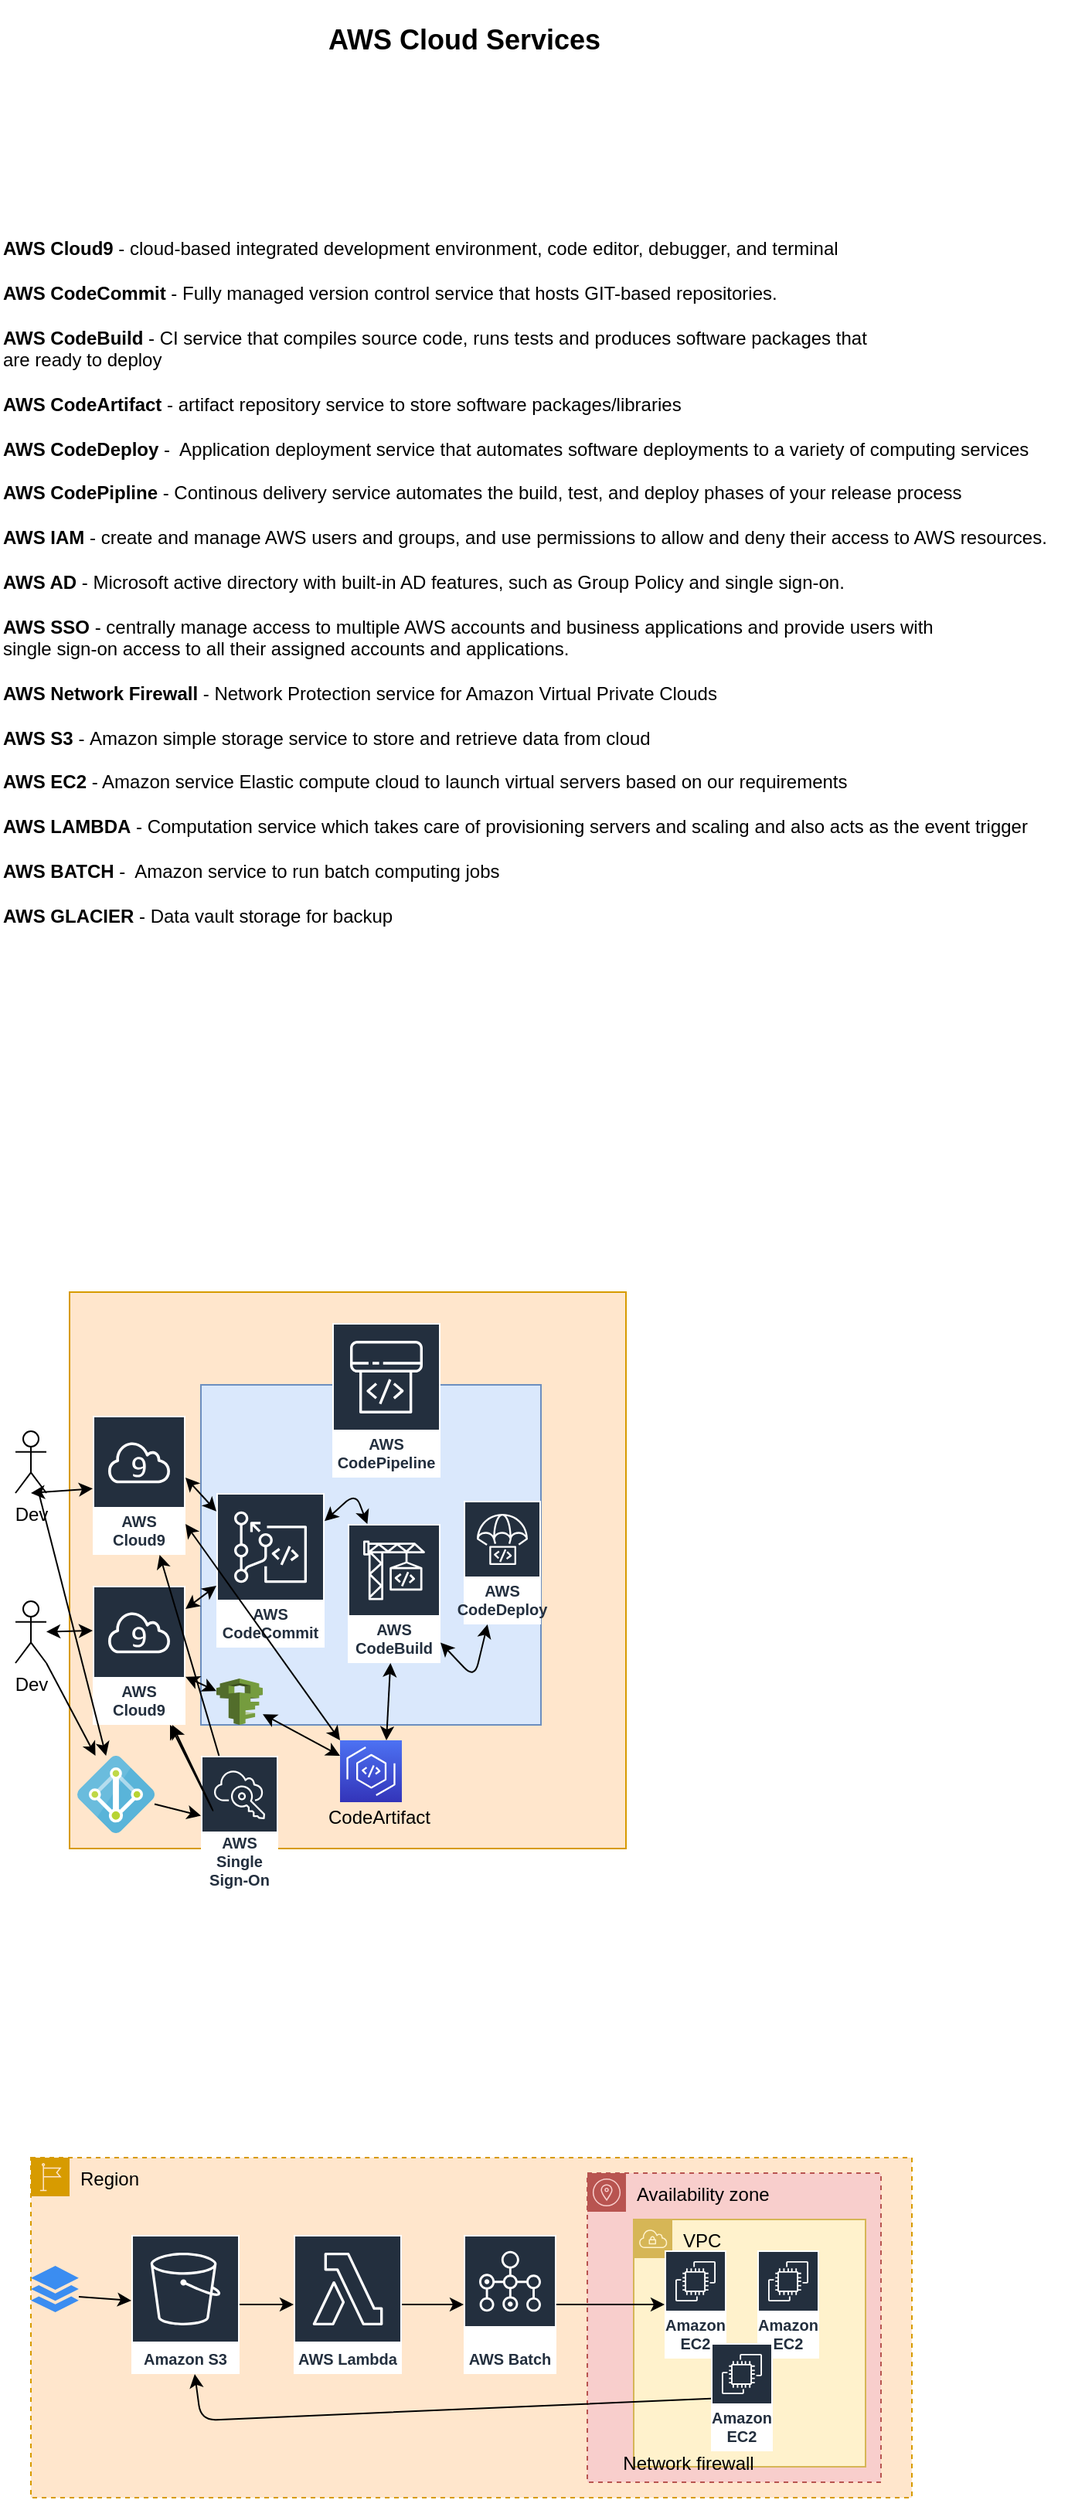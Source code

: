 <mxfile version="14.2.4" type="github">
  <diagram id="dYlbRdFhAqKyEj_tpZ7u" name="Page-1">
    <mxGraphModel dx="946" dy="572" grid="1" gridSize="10" guides="1" tooltips="1" connect="1" arrows="1" fold="1" page="1" pageScale="1" pageWidth="850" pageHeight="1100" math="0" shadow="0">
      <root>
        <mxCell id="0" />
        <mxCell id="1" parent="0" />
        <mxCell id="9rfpoY-8qZB-Z85HlGJd-90" value="&lt;h2&gt;AWS Cloud Services&lt;/h2&gt;" style="text;html=1;align=center;verticalAlign=middle;resizable=0;points=[];autosize=1;" vertex="1" parent="1">
          <mxGeometry x="245" y="35" width="190" height="50" as="geometry" />
        </mxCell>
        <mxCell id="9rfpoY-8qZB-Z85HlGJd-91" value="&lt;div align=&quot;left&quot;&gt;&lt;b&gt;AWS Cloud9&lt;/b&gt; - cloud-based integrated development environment, code editor, debugger, and terminal&lt;b&gt;&lt;br&gt;&lt;br&gt;AWS CodeCommit&lt;/b&gt; - Fully managed version control service that hosts GIT-based repositories.&amp;nbsp; &lt;br&gt;&lt;br&gt;&lt;/div&gt;&lt;div align=&quot;left&quot;&gt;&lt;b&gt;AWS CodeBuild&lt;/b&gt; - CI service that compiles source code, runs tests and produces software packages that &lt;br&gt;are ready to deploy &amp;nbsp;&amp;nbsp;&amp;nbsp;&amp;nbsp;&amp;nbsp;&amp;nbsp;&amp;nbsp;&amp;nbsp; &lt;b&gt;&lt;br&gt;&lt;/b&gt;&lt;/div&gt;&lt;div align=&quot;left&quot;&gt;&lt;b&gt;&lt;br&gt;&lt;/b&gt;&lt;/div&gt;&lt;div align=&quot;left&quot;&gt;&lt;b&gt;AWS CodeArtifact&lt;/b&gt; - artifact repository service to store software packages/libraries &lt;br&gt;&lt;/div&gt;&lt;div align=&quot;left&quot;&gt;&lt;br&gt;&lt;/div&gt;&lt;div align=&quot;left&quot;&gt;&lt;b&gt;AWS CodeDeploy&lt;/b&gt; -&amp;nbsp; Application deployment service that automates software deployments to a variety of computing services&lt;/div&gt;&lt;br&gt;&lt;div&gt;&lt;b&gt;AWS CodePipline&lt;/b&gt; - Continous delivery service automates the build, test, and deploy phases of your release process&lt;/div&gt;&lt;div&gt;&lt;br&gt;&lt;/div&gt;&lt;div&gt;&lt;b&gt;AWS IAM&lt;/b&gt; -  create and manage AWS users and groups, and use permissions to allow and deny their access to AWS resources.&lt;br&gt;&lt;br&gt;&lt;b&gt;AWS AD&lt;/b&gt; - Microsoft active directory with built-in AD features, such as Group Policy and single sign-on.&lt;/div&gt;&lt;div&gt;&lt;br&gt;&lt;b&gt;AWS SSO&lt;/b&gt; - centrally manage access to multiple AWS accounts and business applications and provide users with &lt;br&gt;single sign-on access to all their assigned accounts and applications.&lt;/div&gt;&lt;div&gt;&lt;br&gt;&lt;/div&gt;&lt;div&gt;&lt;b&gt;AWS Network Firewall&lt;/b&gt; - Network Protection service for Amazon Virtual Private Clouds&lt;br&gt;&lt;br&gt;&lt;b&gt;AWS S3&lt;/b&gt; -&amp;nbsp;Amazon simple storage service to store and retrieve data from cloud&lt;br&gt;&lt;/div&gt;&lt;div&gt;&lt;br&gt;&lt;b&gt;AWS EC2&lt;/b&gt; - Amazon service Elastic compute cloud to launch virtual servers based on our requirements&lt;br&gt;&lt;br&gt;&lt;b&gt;AWS LAMBDA&lt;/b&gt; - Computation service which takes care of provisioning servers and scaling and also acts as the event trigger &lt;br&gt;&lt;br&gt;&lt;b&gt;AWS BATCH&lt;/b&gt; -&amp;nbsp;  Amazon service to run batch computing jobs&lt;/div&gt;&lt;div&gt;&lt;br&gt;&lt;/div&gt;&lt;div&gt;&lt;b&gt;AWS GLACIER&lt;/b&gt; - Data vault storage for backup&lt;br&gt;&lt;br&gt;&lt;/div&gt;&lt;div&gt;&lt;br&gt;&lt;/div&gt;" style="text;html=1;align=left;verticalAlign=middle;resizable=0;points=[];autosize=1;" vertex="1" parent="1">
          <mxGeometry x="40" y="190" width="690" height="470" as="geometry" />
        </mxCell>
        <mxCell id="9rfpoY-8qZB-Z85HlGJd-196" value="" style="whiteSpace=wrap;html=1;aspect=fixed;fillColor=#ffe6cc;strokeColor=#d79b00;" vertex="1" parent="1">
          <mxGeometry x="85" y="870" width="360" height="360" as="geometry" />
        </mxCell>
        <mxCell id="9rfpoY-8qZB-Z85HlGJd-197" value="" style="whiteSpace=wrap;html=1;aspect=fixed;fillColor=#dae8fc;strokeColor=#6c8ebf;" vertex="1" parent="1">
          <mxGeometry x="170" y="930" width="220" height="220" as="geometry" />
        </mxCell>
        <mxCell id="9rfpoY-8qZB-Z85HlGJd-198" value="AWS Cloud9" style="outlineConnect=0;fontColor=#232F3E;gradientColor=none;strokeColor=#ffffff;fillColor=#232F3E;dashed=0;verticalLabelPosition=middle;verticalAlign=bottom;align=center;html=1;whiteSpace=wrap;fontSize=10;fontStyle=1;spacing=3;shape=mxgraph.aws4.productIcon;prIcon=mxgraph.aws4.cloud9;" vertex="1" parent="1">
          <mxGeometry x="100" y="1060" width="60" height="90" as="geometry" />
        </mxCell>
        <mxCell id="9rfpoY-8qZB-Z85HlGJd-199" value="AWS CodeCommit" style="outlineConnect=0;fontColor=#232F3E;gradientColor=none;strokeColor=#ffffff;fillColor=#232F3E;dashed=0;verticalLabelPosition=middle;verticalAlign=bottom;align=center;html=1;whiteSpace=wrap;fontSize=10;fontStyle=1;spacing=3;shape=mxgraph.aws4.productIcon;prIcon=mxgraph.aws4.codecommit;" vertex="1" parent="1">
          <mxGeometry x="180" y="1000" width="70" height="100" as="geometry" />
        </mxCell>
        <mxCell id="9rfpoY-8qZB-Z85HlGJd-200" value="AWS Cloud9" style="outlineConnect=0;fontColor=#232F3E;gradientColor=none;strokeColor=#ffffff;fillColor=#232F3E;dashed=0;verticalLabelPosition=middle;verticalAlign=bottom;align=center;html=1;whiteSpace=wrap;fontSize=10;fontStyle=1;spacing=3;shape=mxgraph.aws4.productIcon;prIcon=mxgraph.aws4.cloud9;" vertex="1" parent="1">
          <mxGeometry x="100" y="950" width="60" height="90" as="geometry" />
        </mxCell>
        <mxCell id="9rfpoY-8qZB-Z85HlGJd-201" value="" style="endArrow=classic;startArrow=classic;html=1;" edge="1" target="9rfpoY-8qZB-Z85HlGJd-199" parent="1">
          <mxGeometry width="50" height="50" relative="1" as="geometry">
            <mxPoint x="160" y="990" as="sourcePoint" />
            <mxPoint x="210" y="940" as="targetPoint" />
          </mxGeometry>
        </mxCell>
        <mxCell id="9rfpoY-8qZB-Z85HlGJd-202" value="" style="endArrow=classic;startArrow=classic;html=1;" edge="1" parent="1">
          <mxGeometry width="50" height="50" relative="1" as="geometry">
            <mxPoint x="160" y="1075" as="sourcePoint" />
            <mxPoint x="180" y="1060" as="targetPoint" />
          </mxGeometry>
        </mxCell>
        <mxCell id="9rfpoY-8qZB-Z85HlGJd-203" value="AWS CodeBuild" style="outlineConnect=0;fontColor=#232F3E;gradientColor=none;strokeColor=#ffffff;fillColor=#232F3E;dashed=0;verticalLabelPosition=middle;verticalAlign=bottom;align=center;html=1;whiteSpace=wrap;fontSize=10;fontStyle=1;spacing=3;shape=mxgraph.aws4.productIcon;prIcon=mxgraph.aws4.codebuild;" vertex="1" parent="1">
          <mxGeometry x="265" y="1020" width="60" height="90" as="geometry" />
        </mxCell>
        <mxCell id="9rfpoY-8qZB-Z85HlGJd-204" value="" style="points=[[0,0,0],[0.25,0,0],[0.5,0,0],[0.75,0,0],[1,0,0],[0,1,0],[0.25,1,0],[0.5,1,0],[0.75,1,0],[1,1,0],[0,0.25,0],[0,0.5,0],[0,0.75,0],[1,0.25,0],[1,0.5,0],[1,0.75,0]];outlineConnect=0;fontColor=#232F3E;gradientColor=#4D72F3;gradientDirection=north;fillColor=#3334B9;strokeColor=#ffffff;dashed=0;verticalLabelPosition=bottom;verticalAlign=top;align=center;html=1;fontSize=12;fontStyle=0;aspect=fixed;shape=mxgraph.aws4.resourceIcon;resIcon=mxgraph.aws4.codeartifact;" vertex="1" parent="1">
          <mxGeometry x="260" y="1160" width="40" height="40" as="geometry" />
        </mxCell>
        <mxCell id="9rfpoY-8qZB-Z85HlGJd-205" value="" style="endArrow=classic;startArrow=classic;html=1;" edge="1" source="9rfpoY-8qZB-Z85HlGJd-221" parent="1">
          <mxGeometry width="50" height="50" relative="1" as="geometry">
            <mxPoint x="210" y="1220" as="sourcePoint" />
            <mxPoint x="260" y="1170" as="targetPoint" />
          </mxGeometry>
        </mxCell>
        <mxCell id="9rfpoY-8qZB-Z85HlGJd-206" value="" style="endArrow=classic;startArrow=classic;html=1;exitX=0;exitY=0;exitDx=0;exitDy=0;exitPerimeter=0;" edge="1" source="9rfpoY-8qZB-Z85HlGJd-204" parent="1">
          <mxGeometry width="50" height="50" relative="1" as="geometry">
            <mxPoint x="430" y="1050" as="sourcePoint" />
            <mxPoint x="160" y="1020" as="targetPoint" />
          </mxGeometry>
        </mxCell>
        <mxCell id="9rfpoY-8qZB-Z85HlGJd-207" value="Dev" style="shape=umlActor;verticalLabelPosition=bottom;verticalAlign=top;html=1;outlineConnect=0;" vertex="1" parent="1">
          <mxGeometry x="50" y="960" width="20" height="40" as="geometry" />
        </mxCell>
        <mxCell id="9rfpoY-8qZB-Z85HlGJd-208" value="Dev" style="shape=umlActor;verticalLabelPosition=bottom;verticalAlign=top;html=1;outlineConnect=0;" vertex="1" parent="1">
          <mxGeometry x="50" y="1070" width="20" height="40" as="geometry" />
        </mxCell>
        <mxCell id="9rfpoY-8qZB-Z85HlGJd-209" value="" style="endArrow=classic;startArrow=classic;html=1;exitX=0.75;exitY=0;exitDx=0;exitDy=0;exitPerimeter=0;" edge="1" source="9rfpoY-8qZB-Z85HlGJd-204" target="9rfpoY-8qZB-Z85HlGJd-203" parent="1">
          <mxGeometry width="50" height="50" relative="1" as="geometry">
            <mxPoint x="430" y="1050" as="sourcePoint" />
            <mxPoint x="480" y="1000" as="targetPoint" />
          </mxGeometry>
        </mxCell>
        <mxCell id="9rfpoY-8qZB-Z85HlGJd-210" value="AWS CodeDeploy" style="outlineConnect=0;fontColor=#232F3E;gradientColor=none;strokeColor=#ffffff;fillColor=#232F3E;dashed=0;verticalLabelPosition=middle;verticalAlign=bottom;align=center;html=1;whiteSpace=wrap;fontSize=10;fontStyle=1;spacing=3;shape=mxgraph.aws4.productIcon;prIcon=mxgraph.aws4.codedeploy;" vertex="1" parent="1">
          <mxGeometry x="340" y="1005" width="50" height="80" as="geometry" />
        </mxCell>
        <mxCell id="9rfpoY-8qZB-Z85HlGJd-211" value="" style="endArrow=classic;startArrow=classic;html=1;" edge="1" source="9rfpoY-8qZB-Z85HlGJd-203" target="9rfpoY-8qZB-Z85HlGJd-210" parent="1">
          <mxGeometry width="50" height="50" relative="1" as="geometry">
            <mxPoint x="430" y="950" as="sourcePoint" />
            <mxPoint x="480" y="900" as="targetPoint" />
            <Array as="points">
              <mxPoint x="347" y="1120" />
            </Array>
          </mxGeometry>
        </mxCell>
        <mxCell id="9rfpoY-8qZB-Z85HlGJd-212" value="CodeArtifact" style="text;html=1;align=center;verticalAlign=middle;resizable=0;points=[];autosize=1;" vertex="1" parent="1">
          <mxGeometry x="245" y="1200" width="80" height="20" as="geometry" />
        </mxCell>
        <mxCell id="9rfpoY-8qZB-Z85HlGJd-213" value="AWS CodePipeline" style="outlineConnect=0;fontColor=#232F3E;gradientColor=none;strokeColor=#ffffff;fillColor=#232F3E;dashed=0;verticalLabelPosition=middle;verticalAlign=bottom;align=center;html=1;whiteSpace=wrap;fontSize=10;fontStyle=1;spacing=3;shape=mxgraph.aws4.productIcon;prIcon=mxgraph.aws4.codepipeline;" vertex="1" parent="1">
          <mxGeometry x="255" y="890" width="70" height="100" as="geometry" />
        </mxCell>
        <mxCell id="9rfpoY-8qZB-Z85HlGJd-214" value="" style="endArrow=classic;startArrow=classic;html=1;" edge="1" source="9rfpoY-8qZB-Z85HlGJd-199" target="9rfpoY-8qZB-Z85HlGJd-203" parent="1">
          <mxGeometry width="50" height="50" relative="1" as="geometry">
            <mxPoint x="410" y="1000" as="sourcePoint" />
            <mxPoint x="460" y="950" as="targetPoint" />
            <Array as="points">
              <mxPoint x="270" y="1000" />
            </Array>
          </mxGeometry>
        </mxCell>
        <mxCell id="9rfpoY-8qZB-Z85HlGJd-215" value="" style="aspect=fixed;html=1;points=[];align=center;image;fontSize=12;image=img/lib/mscae/Active_Directory.svg;" vertex="1" parent="1">
          <mxGeometry x="90" y="1170" width="50" height="50" as="geometry" />
        </mxCell>
        <mxCell id="9rfpoY-8qZB-Z85HlGJd-216" value="" style="endArrow=classic;html=1;" edge="1" source="9rfpoY-8qZB-Z85HlGJd-207" target="9rfpoY-8qZB-Z85HlGJd-215" parent="1">
          <mxGeometry width="50" height="50" relative="1" as="geometry">
            <mxPoint x="370" y="1140" as="sourcePoint" />
            <mxPoint x="420" y="1090" as="targetPoint" />
          </mxGeometry>
        </mxCell>
        <mxCell id="9rfpoY-8qZB-Z85HlGJd-217" value="" style="endArrow=classic;html=1;exitX=1;exitY=1;exitDx=0;exitDy=0;exitPerimeter=0;" edge="1" source="9rfpoY-8qZB-Z85HlGJd-208" target="9rfpoY-8qZB-Z85HlGJd-215" parent="1">
          <mxGeometry width="50" height="50" relative="1" as="geometry">
            <mxPoint x="370" y="1140" as="sourcePoint" />
            <mxPoint x="420" y="1090" as="targetPoint" />
          </mxGeometry>
        </mxCell>
        <mxCell id="9rfpoY-8qZB-Z85HlGJd-218" value="AWS Single Sign-On" style="outlineConnect=0;fontColor=#232F3E;gradientColor=none;strokeColor=#ffffff;fillColor=#232F3E;dashed=0;verticalLabelPosition=middle;verticalAlign=bottom;align=center;html=1;whiteSpace=wrap;fontSize=10;fontStyle=1;spacing=3;shape=mxgraph.aws4.productIcon;prIcon=mxgraph.aws4.single_sign_on;" vertex="1" parent="1">
          <mxGeometry x="170" y="1170" width="50" height="90" as="geometry" />
        </mxCell>
        <mxCell id="9rfpoY-8qZB-Z85HlGJd-219" value="" style="endArrow=classic;html=1;" edge="1" source="9rfpoY-8qZB-Z85HlGJd-215" target="9rfpoY-8qZB-Z85HlGJd-218" parent="1">
          <mxGeometry width="50" height="50" relative="1" as="geometry">
            <mxPoint x="370" y="1140" as="sourcePoint" />
            <mxPoint x="420" y="1090" as="targetPoint" />
          </mxGeometry>
        </mxCell>
        <mxCell id="9rfpoY-8qZB-Z85HlGJd-220" value="" style="endArrow=classic;startArrow=classic;html=1;" edge="1" target="9rfpoY-8qZB-Z85HlGJd-198" parent="1">
          <mxGeometry width="50" height="50" relative="1" as="geometry">
            <mxPoint x="150" y="1150" as="sourcePoint" />
            <mxPoint x="420" y="1050" as="targetPoint" />
            <Array as="points">
              <mxPoint x="180" y="1210" />
            </Array>
          </mxGeometry>
        </mxCell>
        <mxCell id="9rfpoY-8qZB-Z85HlGJd-221" value="" style="outlineConnect=0;dashed=0;verticalLabelPosition=bottom;verticalAlign=top;align=center;html=1;shape=mxgraph.aws3.iam;fillColor=#759C3E;gradientColor=none;" vertex="1" parent="1">
          <mxGeometry x="180" y="1120" width="30" height="30" as="geometry" />
        </mxCell>
        <mxCell id="9rfpoY-8qZB-Z85HlGJd-222" value="" style="endArrow=classic;startArrow=classic;html=1;" edge="1" source="9rfpoY-8qZB-Z85HlGJd-198" target="9rfpoY-8qZB-Z85HlGJd-221" parent="1">
          <mxGeometry width="50" height="50" relative="1" as="geometry">
            <mxPoint x="160" y="1120" as="sourcePoint" />
            <mxPoint x="260" y="1170" as="targetPoint" />
          </mxGeometry>
        </mxCell>
        <mxCell id="9rfpoY-8qZB-Z85HlGJd-223" value="" style="endArrow=classic;html=1;" edge="1" source="9rfpoY-8qZB-Z85HlGJd-218" target="9rfpoY-8qZB-Z85HlGJd-200" parent="1">
          <mxGeometry width="50" height="50" relative="1" as="geometry">
            <mxPoint x="350" y="1090" as="sourcePoint" />
            <mxPoint x="400" y="1040" as="targetPoint" />
          </mxGeometry>
        </mxCell>
        <mxCell id="9rfpoY-8qZB-Z85HlGJd-224" value="" style="endArrow=classic;startArrow=classic;html=1;" edge="1" target="9rfpoY-8qZB-Z85HlGJd-200" parent="1">
          <mxGeometry width="50" height="50" relative="1" as="geometry">
            <mxPoint x="60" y="1000" as="sourcePoint" />
            <mxPoint x="400" y="1040" as="targetPoint" />
          </mxGeometry>
        </mxCell>
        <mxCell id="9rfpoY-8qZB-Z85HlGJd-225" value="" style="endArrow=classic;startArrow=classic;html=1;" edge="1" source="9rfpoY-8qZB-Z85HlGJd-208" parent="1">
          <mxGeometry width="50" height="50" relative="1" as="geometry">
            <mxPoint x="350" y="1090" as="sourcePoint" />
            <mxPoint x="100" y="1089" as="targetPoint" />
          </mxGeometry>
        </mxCell>
        <mxCell id="9rfpoY-8qZB-Z85HlGJd-271" value="Region" style="points=[[0,0],[0.25,0],[0.5,0],[0.75,0],[1,0],[1,0.25],[1,0.5],[1,0.75],[1,1],[0.75,1],[0.5,1],[0.25,1],[0,1],[0,0.75],[0,0.5],[0,0.25]];outlineConnect=0;html=1;whiteSpace=wrap;fontSize=12;fontStyle=0;shape=mxgraph.aws4.group;grIcon=mxgraph.aws4.group_region;strokeColor=#d79b00;fillColor=#ffe6cc;verticalAlign=top;align=left;spacingLeft=30;dashed=1;" vertex="1" parent="1">
          <mxGeometry x="60" y="1430" width="570" height="220" as="geometry" />
        </mxCell>
        <mxCell id="9rfpoY-8qZB-Z85HlGJd-272" value="Availability zone" style="outlineConnect=0;html=1;whiteSpace=wrap;fontSize=12;fontStyle=0;shape=mxgraph.aws4.group;grIcon=mxgraph.aws4.group_availability_zone;strokeColor=#b85450;fillColor=#f8cecc;verticalAlign=top;align=left;spacingLeft=30;dashed=1;" vertex="1" parent="1">
          <mxGeometry x="420" y="1440" width="190" height="200" as="geometry" />
        </mxCell>
        <mxCell id="9rfpoY-8qZB-Z85HlGJd-273" value="VPC" style="outlineConnect=0;html=1;whiteSpace=wrap;fontSize=12;fontStyle=0;shape=mxgraph.aws4.group;grIcon=mxgraph.aws4.group_vpc;strokeColor=#d6b656;fillColor=#fff2cc;verticalAlign=top;align=left;spacingLeft=30;dashed=0;" vertex="1" parent="1">
          <mxGeometry x="450" y="1470" width="150" height="160" as="geometry" />
        </mxCell>
        <mxCell id="9rfpoY-8qZB-Z85HlGJd-274" value="Amazon S3" style="outlineConnect=0;fontColor=#232F3E;gradientColor=none;strokeColor=#ffffff;fillColor=#232F3E;dashed=0;verticalLabelPosition=middle;verticalAlign=bottom;align=center;html=1;whiteSpace=wrap;fontSize=10;fontStyle=1;spacing=3;shape=mxgraph.aws4.productIcon;prIcon=mxgraph.aws4.s3;" vertex="1" parent="1">
          <mxGeometry x="125" y="1480" width="70" height="90" as="geometry" />
        </mxCell>
        <mxCell id="9rfpoY-8qZB-Z85HlGJd-275" value="Amazon EC2" style="outlineConnect=0;fontColor=#232F3E;gradientColor=none;strokeColor=#ffffff;fillColor=#232F3E;dashed=0;verticalLabelPosition=middle;verticalAlign=bottom;align=center;html=1;whiteSpace=wrap;fontSize=10;fontStyle=1;spacing=3;shape=mxgraph.aws4.productIcon;prIcon=mxgraph.aws4.ec2;" vertex="1" parent="1">
          <mxGeometry x="470" y="1490" width="40" height="70" as="geometry" />
        </mxCell>
        <mxCell id="9rfpoY-8qZB-Z85HlGJd-276" value="AWS Lambda" style="outlineConnect=0;fontColor=#232F3E;gradientColor=none;strokeColor=#ffffff;fillColor=#232F3E;dashed=0;verticalLabelPosition=middle;verticalAlign=bottom;align=center;html=1;whiteSpace=wrap;fontSize=10;fontStyle=1;spacing=3;shape=mxgraph.aws4.productIcon;prIcon=mxgraph.aws4.lambda;" vertex="1" parent="1">
          <mxGeometry x="230" y="1480" width="70" height="90" as="geometry" />
        </mxCell>
        <mxCell id="9rfpoY-8qZB-Z85HlGJd-277" value="AWS Batch" style="outlineConnect=0;fontColor=#232F3E;gradientColor=none;strokeColor=#ffffff;fillColor=#232F3E;dashed=0;verticalLabelPosition=middle;verticalAlign=bottom;align=center;html=1;whiteSpace=wrap;fontSize=10;fontStyle=1;spacing=3;shape=mxgraph.aws4.productIcon;prIcon=mxgraph.aws4.batch;" vertex="1" parent="1">
          <mxGeometry x="340" y="1480" width="60" height="90" as="geometry" />
        </mxCell>
        <mxCell id="9rfpoY-8qZB-Z85HlGJd-278" value="" style="html=1;aspect=fixed;strokeColor=none;shadow=0;align=center;verticalAlign=top;fillColor=#3B8DF1;shape=mxgraph.gcp2.files" vertex="1" parent="1">
          <mxGeometry x="60" y="1500" width="30.93" height="30" as="geometry" />
        </mxCell>
        <mxCell id="9rfpoY-8qZB-Z85HlGJd-279" value="" style="endArrow=classic;html=1;exitX=1.002;exitY=0.667;exitDx=0;exitDy=0;exitPerimeter=0;" edge="1" source="9rfpoY-8qZB-Z85HlGJd-278" target="9rfpoY-8qZB-Z85HlGJd-274" parent="1">
          <mxGeometry width="50" height="50" relative="1" as="geometry">
            <mxPoint x="305" y="1710" as="sourcePoint" />
            <mxPoint x="355" y="1660" as="targetPoint" />
          </mxGeometry>
        </mxCell>
        <mxCell id="9rfpoY-8qZB-Z85HlGJd-280" value="Amazon EC2" style="outlineConnect=0;fontColor=#232F3E;gradientColor=none;strokeColor=#ffffff;fillColor=#232F3E;dashed=0;verticalLabelPosition=middle;verticalAlign=bottom;align=center;html=1;whiteSpace=wrap;fontSize=10;fontStyle=1;spacing=3;shape=mxgraph.aws4.productIcon;prIcon=mxgraph.aws4.ec2;" vertex="1" parent="1">
          <mxGeometry x="530" y="1490" width="40" height="70" as="geometry" />
        </mxCell>
        <mxCell id="9rfpoY-8qZB-Z85HlGJd-281" value="Amazon EC2" style="outlineConnect=0;fontColor=#232F3E;gradientColor=none;strokeColor=#ffffff;fillColor=#232F3E;dashed=0;verticalLabelPosition=middle;verticalAlign=bottom;align=center;html=1;whiteSpace=wrap;fontSize=10;fontStyle=1;spacing=3;shape=mxgraph.aws4.productIcon;prIcon=mxgraph.aws4.ec2;" vertex="1" parent="1">
          <mxGeometry x="500" y="1550" width="40" height="70" as="geometry" />
        </mxCell>
        <mxCell id="9rfpoY-8qZB-Z85HlGJd-282" value="" style="endArrow=classic;html=1;" edge="1" source="9rfpoY-8qZB-Z85HlGJd-276" target="9rfpoY-8qZB-Z85HlGJd-277" parent="1">
          <mxGeometry width="50" height="50" relative="1" as="geometry">
            <mxPoint x="260" y="1710" as="sourcePoint" />
            <mxPoint x="310" y="1660" as="targetPoint" />
          </mxGeometry>
        </mxCell>
        <mxCell id="9rfpoY-8qZB-Z85HlGJd-283" value="" style="endArrow=classic;html=1;" edge="1" source="9rfpoY-8qZB-Z85HlGJd-274" target="9rfpoY-8qZB-Z85HlGJd-276" parent="1">
          <mxGeometry width="50" height="50" relative="1" as="geometry">
            <mxPoint x="260" y="1710" as="sourcePoint" />
            <mxPoint x="310" y="1660" as="targetPoint" />
          </mxGeometry>
        </mxCell>
        <mxCell id="9rfpoY-8qZB-Z85HlGJd-284" value="" style="endArrow=classic;html=1;" edge="1" source="9rfpoY-8qZB-Z85HlGJd-277" target="9rfpoY-8qZB-Z85HlGJd-275" parent="1">
          <mxGeometry width="50" height="50" relative="1" as="geometry">
            <mxPoint x="260" y="1710" as="sourcePoint" />
            <mxPoint x="310" y="1660" as="targetPoint" />
          </mxGeometry>
        </mxCell>
        <mxCell id="9rfpoY-8qZB-Z85HlGJd-285" value="" style="endArrow=classic;html=1;" edge="1" source="9rfpoY-8qZB-Z85HlGJd-281" target="9rfpoY-8qZB-Z85HlGJd-274" parent="1">
          <mxGeometry width="50" height="50" relative="1" as="geometry">
            <mxPoint x="260" y="1710" as="sourcePoint" />
            <mxPoint x="310" y="1660" as="targetPoint" />
            <Array as="points">
              <mxPoint x="170" y="1600" />
            </Array>
          </mxGeometry>
        </mxCell>
        <mxCell id="9rfpoY-8qZB-Z85HlGJd-288" value="&lt;div&gt;Network firewall&lt;/div&gt;&lt;div&gt;&lt;br&gt;&lt;/div&gt;" style="text;html=1;align=center;verticalAlign=middle;resizable=0;points=[];autosize=1;" vertex="1" parent="1">
          <mxGeometry x="435" y="1620" width="100" height="30" as="geometry" />
        </mxCell>
      </root>
    </mxGraphModel>
  </diagram>
</mxfile>

